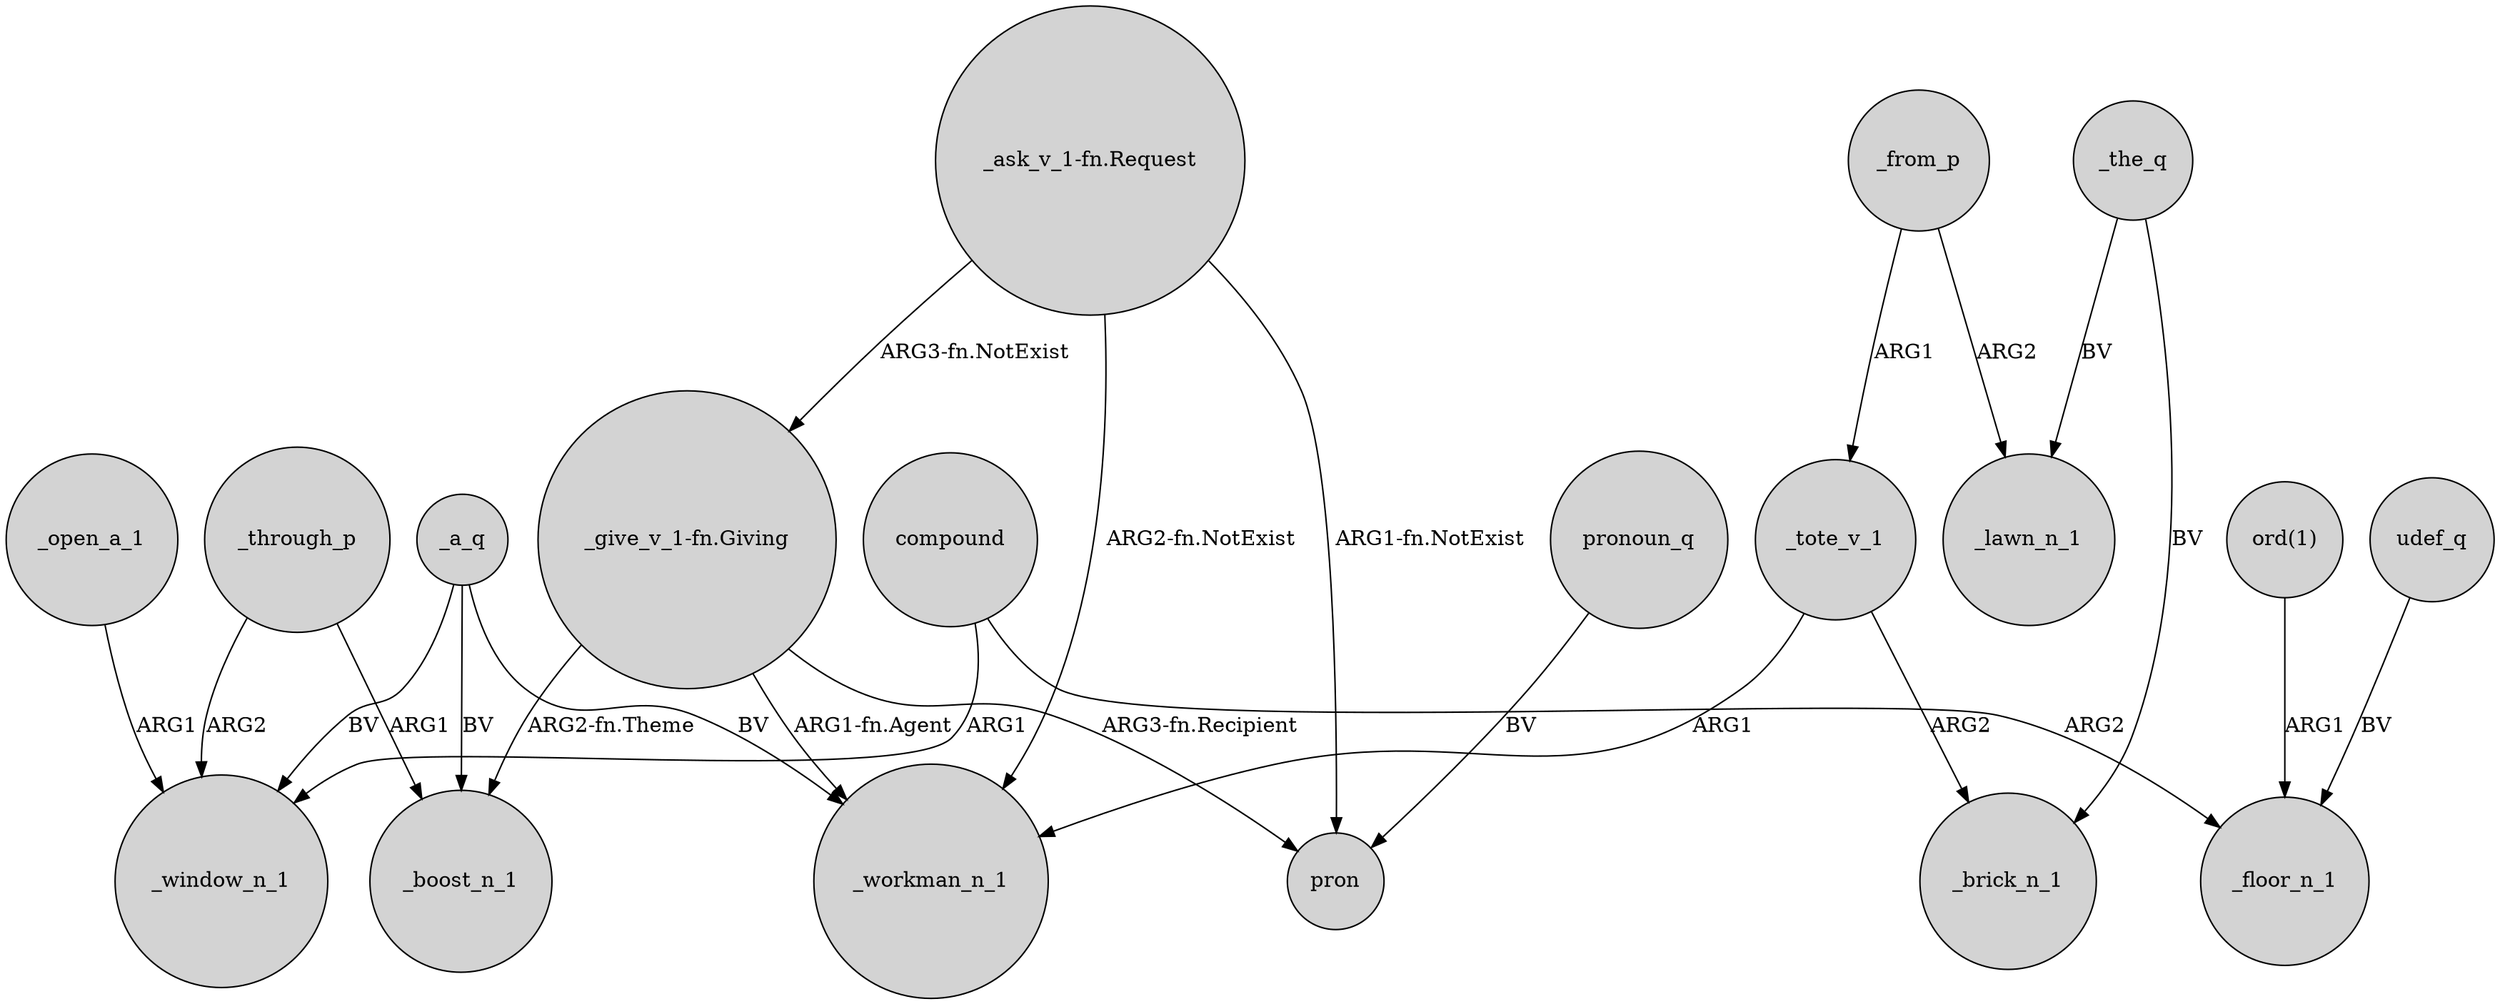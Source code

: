 digraph {
	node [shape=circle style=filled]
	compound -> _window_n_1 [label=ARG1]
	_from_p -> _lawn_n_1 [label=ARG2]
	compound -> _floor_n_1 [label=ARG2]
	_tote_v_1 -> _brick_n_1 [label=ARG2]
	"ord(1)" -> _floor_n_1 [label=ARG1]
	"_give_v_1-fn.Giving" -> _workman_n_1 [label="ARG1-fn.Agent"]
	_from_p -> _tote_v_1 [label=ARG1]
	_a_q -> _boost_n_1 [label=BV]
	_tote_v_1 -> _workman_n_1 [label=ARG1]
	"_ask_v_1-fn.Request" -> pron [label="ARG1-fn.NotExist"]
	"_ask_v_1-fn.Request" -> _workman_n_1 [label="ARG2-fn.NotExist"]
	_through_p -> _window_n_1 [label=ARG2]
	"_ask_v_1-fn.Request" -> "_give_v_1-fn.Giving" [label="ARG3-fn.NotExist"]
	pronoun_q -> pron [label=BV]
	_the_q -> _lawn_n_1 [label=BV]
	_a_q -> _window_n_1 [label=BV]
	_open_a_1 -> _window_n_1 [label=ARG1]
	_through_p -> _boost_n_1 [label=ARG1]
	udef_q -> _floor_n_1 [label=BV]
	_a_q -> _workman_n_1 [label=BV]
	"_give_v_1-fn.Giving" -> _boost_n_1 [label="ARG2-fn.Theme"]
	_the_q -> _brick_n_1 [label=BV]
	"_give_v_1-fn.Giving" -> pron [label="ARG3-fn.Recipient"]
}
